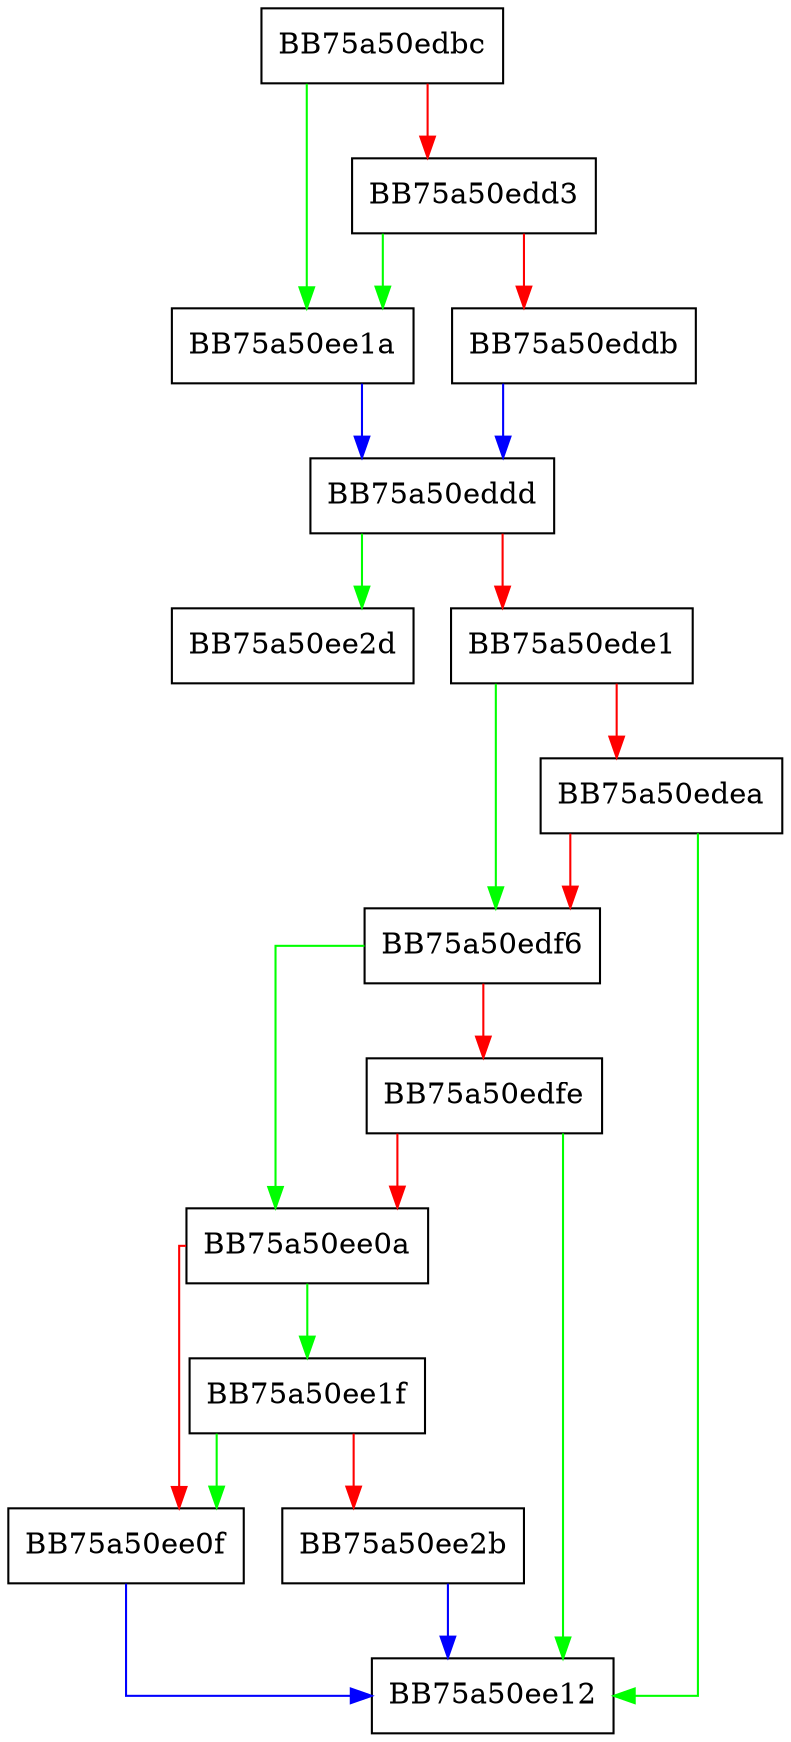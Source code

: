 digraph rangeOverlapsPage {
  node [shape="box"];
  graph [splines=ortho];
  BB75a50edbc -> BB75a50ee1a [color="green"];
  BB75a50edbc -> BB75a50edd3 [color="red"];
  BB75a50edd3 -> BB75a50ee1a [color="green"];
  BB75a50edd3 -> BB75a50eddb [color="red"];
  BB75a50eddb -> BB75a50eddd [color="blue"];
  BB75a50eddd -> BB75a50ee2d [color="green"];
  BB75a50eddd -> BB75a50ede1 [color="red"];
  BB75a50ede1 -> BB75a50edf6 [color="green"];
  BB75a50ede1 -> BB75a50edea [color="red"];
  BB75a50edea -> BB75a50ee12 [color="green"];
  BB75a50edea -> BB75a50edf6 [color="red"];
  BB75a50edf6 -> BB75a50ee0a [color="green"];
  BB75a50edf6 -> BB75a50edfe [color="red"];
  BB75a50edfe -> BB75a50ee12 [color="green"];
  BB75a50edfe -> BB75a50ee0a [color="red"];
  BB75a50ee0a -> BB75a50ee1f [color="green"];
  BB75a50ee0a -> BB75a50ee0f [color="red"];
  BB75a50ee0f -> BB75a50ee12 [color="blue"];
  BB75a50ee1a -> BB75a50eddd [color="blue"];
  BB75a50ee1f -> BB75a50ee0f [color="green"];
  BB75a50ee1f -> BB75a50ee2b [color="red"];
  BB75a50ee2b -> BB75a50ee12 [color="blue"];
}